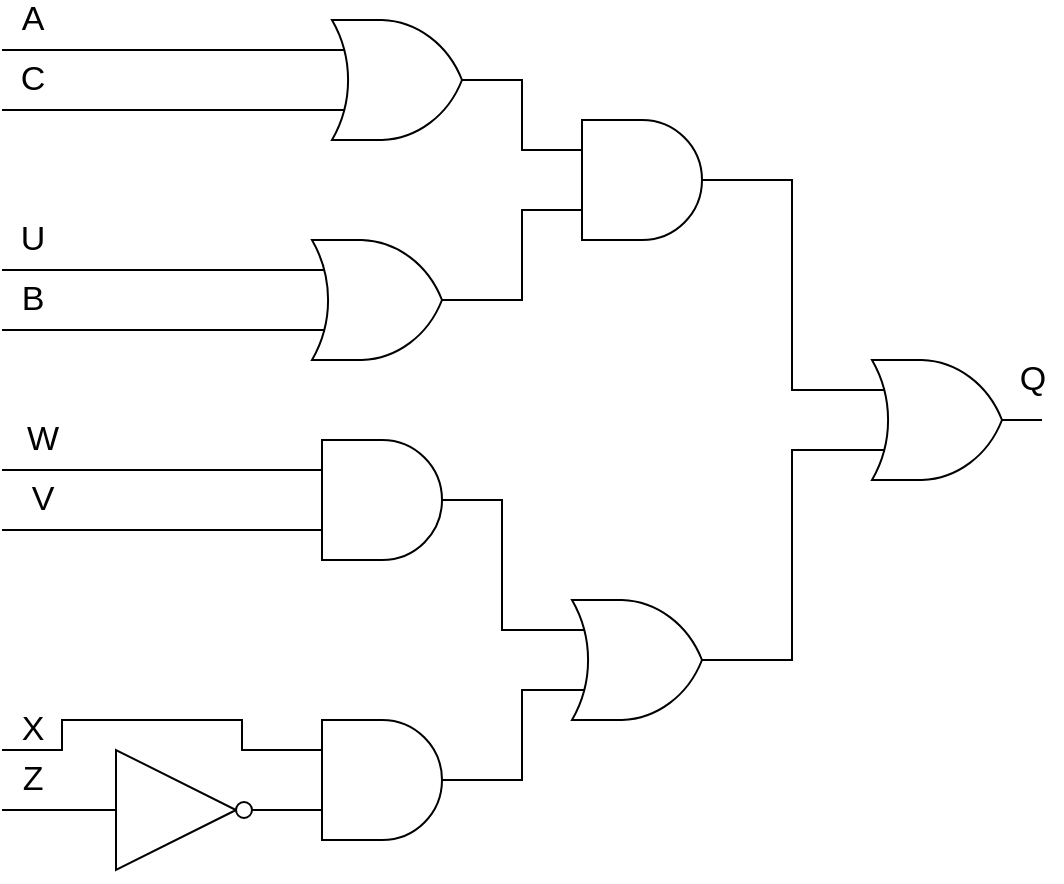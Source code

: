 <mxfile version="14.9.6" type="device"><diagram id="M_YJHN7siwfHRXaGazFv" name="Страница 1"><mxGraphModel dx="838" dy="480" grid="1" gridSize="10" guides="1" tooltips="1" connect="1" arrows="1" fold="1" page="1" pageScale="1" pageWidth="3300" pageHeight="4681" math="0" shadow="0"><root><mxCell id="0"/><mxCell id="1" parent="0"/><mxCell id="4zwqZ6GSVhIpAmXAMUz7-6" style="edgeStyle=orthogonalEdgeStyle;rounded=0;orthogonalLoop=1;jettySize=auto;html=1;exitX=0;exitY=0.25;exitDx=0;exitDy=0;exitPerimeter=0;endArrow=none;endFill=0;" edge="1" parent="1" source="4zwqZ6GSVhIpAmXAMUz7-1"><mxGeometry relative="1" as="geometry"><mxPoint x="120" y="145" as="targetPoint"/></mxGeometry></mxCell><mxCell id="4zwqZ6GSVhIpAmXAMUz7-7" style="edgeStyle=orthogonalEdgeStyle;rounded=0;orthogonalLoop=1;jettySize=auto;html=1;exitX=0;exitY=0.75;exitDx=0;exitDy=0;exitPerimeter=0;endArrow=none;endFill=0;" edge="1" parent="1" source="4zwqZ6GSVhIpAmXAMUz7-1"><mxGeometry relative="1" as="geometry"><mxPoint x="120" y="175" as="targetPoint"/></mxGeometry></mxCell><mxCell id="4zwqZ6GSVhIpAmXAMUz7-1" value="" style="verticalLabelPosition=bottom;shadow=0;dashed=0;align=center;html=1;verticalAlign=top;shape=mxgraph.electrical.logic_gates.logic_gate;operation=or;" vertex="1" parent="1"><mxGeometry x="270" y="130" width="100" height="60" as="geometry"/></mxCell><mxCell id="4zwqZ6GSVhIpAmXAMUz7-5" style="edgeStyle=orthogonalEdgeStyle;rounded=0;orthogonalLoop=1;jettySize=auto;html=1;exitX=1;exitY=0.5;exitDx=0;exitDy=0;exitPerimeter=0;entryX=0;entryY=0.75;entryDx=0;entryDy=0;entryPerimeter=0;endArrow=none;endFill=0;" edge="1" parent="1" source="4zwqZ6GSVhIpAmXAMUz7-2" target="4zwqZ6GSVhIpAmXAMUz7-3"><mxGeometry relative="1" as="geometry"/></mxCell><mxCell id="4zwqZ6GSVhIpAmXAMUz7-8" style="edgeStyle=orthogonalEdgeStyle;rounded=0;orthogonalLoop=1;jettySize=auto;html=1;exitX=0;exitY=0.25;exitDx=0;exitDy=0;exitPerimeter=0;endArrow=none;endFill=0;" edge="1" parent="1" source="4zwqZ6GSVhIpAmXAMUz7-2"><mxGeometry relative="1" as="geometry"><mxPoint x="120" y="255" as="targetPoint"/></mxGeometry></mxCell><mxCell id="4zwqZ6GSVhIpAmXAMUz7-9" style="edgeStyle=orthogonalEdgeStyle;rounded=0;orthogonalLoop=1;jettySize=auto;html=1;exitX=0;exitY=0.75;exitDx=0;exitDy=0;exitPerimeter=0;endArrow=none;endFill=0;" edge="1" parent="1" source="4zwqZ6GSVhIpAmXAMUz7-2"><mxGeometry relative="1" as="geometry"><mxPoint x="120" y="285" as="targetPoint"/></mxGeometry></mxCell><mxCell id="4zwqZ6GSVhIpAmXAMUz7-2" value="" style="verticalLabelPosition=bottom;shadow=0;dashed=0;align=center;html=1;verticalAlign=top;shape=mxgraph.electrical.logic_gates.logic_gate;operation=or;" vertex="1" parent="1"><mxGeometry x="260" y="240" width="100" height="60" as="geometry"/></mxCell><mxCell id="4zwqZ6GSVhIpAmXAMUz7-4" style="edgeStyle=orthogonalEdgeStyle;rounded=0;orthogonalLoop=1;jettySize=auto;html=1;exitX=0;exitY=0.25;exitDx=0;exitDy=0;exitPerimeter=0;entryX=1;entryY=0.5;entryDx=0;entryDy=0;entryPerimeter=0;endArrow=none;endFill=0;" edge="1" parent="1" source="4zwqZ6GSVhIpAmXAMUz7-3" target="4zwqZ6GSVhIpAmXAMUz7-1"><mxGeometry relative="1" as="geometry"><mxPoint x="380" y="160" as="targetPoint"/><Array as="points"><mxPoint x="380" y="195"/><mxPoint x="380" y="160"/></Array></mxGeometry></mxCell><mxCell id="4zwqZ6GSVhIpAmXAMUz7-3" value="" style="verticalLabelPosition=bottom;shadow=0;dashed=0;align=center;html=1;verticalAlign=top;shape=mxgraph.electrical.logic_gates.logic_gate;operation=and;" vertex="1" parent="1"><mxGeometry x="390" y="180" width="100" height="60" as="geometry"/></mxCell><mxCell id="4zwqZ6GSVhIpAmXAMUz7-11" style="edgeStyle=orthogonalEdgeStyle;rounded=0;orthogonalLoop=1;jettySize=auto;html=1;exitX=0;exitY=0.25;exitDx=0;exitDy=0;exitPerimeter=0;endArrow=none;endFill=0;" edge="1" parent="1" source="4zwqZ6GSVhIpAmXAMUz7-10"><mxGeometry relative="1" as="geometry"><mxPoint x="120" y="355" as="targetPoint"/></mxGeometry></mxCell><mxCell id="4zwqZ6GSVhIpAmXAMUz7-12" style="edgeStyle=orthogonalEdgeStyle;rounded=0;orthogonalLoop=1;jettySize=auto;html=1;exitX=0;exitY=0.75;exitDx=0;exitDy=0;exitPerimeter=0;endArrow=none;endFill=0;" edge="1" parent="1" source="4zwqZ6GSVhIpAmXAMUz7-10"><mxGeometry relative="1" as="geometry"><mxPoint x="120" y="385" as="targetPoint"/></mxGeometry></mxCell><mxCell id="4zwqZ6GSVhIpAmXAMUz7-22" style="edgeStyle=orthogonalEdgeStyle;rounded=0;orthogonalLoop=1;jettySize=auto;html=1;exitX=1;exitY=0.5;exitDx=0;exitDy=0;exitPerimeter=0;entryX=0;entryY=0.25;entryDx=0;entryDy=0;entryPerimeter=0;endArrow=none;endFill=0;" edge="1" parent="1" source="4zwqZ6GSVhIpAmXAMUz7-10" target="4zwqZ6GSVhIpAmXAMUz7-13"><mxGeometry relative="1" as="geometry"><Array as="points"><mxPoint x="370" y="370"/><mxPoint x="370" y="435"/></Array></mxGeometry></mxCell><mxCell id="4zwqZ6GSVhIpAmXAMUz7-10" value="&lt;span style=&quot;color: rgba(0 , 0 , 0 , 0) ; font-family: monospace ; font-size: 0px&quot;&gt;%3CmxGraphModel%3E%3Croot%3E%3CmxCell%20id%3D%220%22%2F%3E%3CmxCell%20id%3D%221%22%20parent%3D%220%22%2F%3E%3CmxCell%20id%3D%222%22%20value%3D%22%26lt%3Bfont%20style%3D%26quot%3Bfont-size%3A%2017px%26quot%3B%26gt%3BU%26lt%3B%2Ffont%26gt%3B%22%20style%3D%22text%3Bhtml%3D1%3Balign%3Dcenter%3BverticalAlign%3Dmiddle%3Bresizable%3D0%3Bpoints%3D%5B%5D%3Bautosize%3D1%3BstrokeColor%3Dnone%3B%22%20vertex%3D%221%22%20parent%3D%221%22%3E%3CmxGeometry%20x%3D%22185%22%20y%3D%22230%22%20width%3D%2230%22%20height%3D%2220%22%20as%3D%22geometry%22%2F%3E%3C%2FmxCell%3E%3C%2Froot%3E%3C%2FmxGraphModel%3E&lt;/span&gt;" style="verticalLabelPosition=bottom;shadow=0;dashed=0;align=center;html=1;verticalAlign=top;shape=mxgraph.electrical.logic_gates.logic_gate;operation=and;" vertex="1" parent="1"><mxGeometry x="260" y="340" width="100" height="60" as="geometry"/></mxCell><mxCell id="4zwqZ6GSVhIpAmXAMUz7-30" style="edgeStyle=orthogonalEdgeStyle;rounded=0;orthogonalLoop=1;jettySize=auto;html=1;exitX=1;exitY=0.5;exitDx=0;exitDy=0;exitPerimeter=0;entryX=0;entryY=0.75;entryDx=0;entryDy=0;entryPerimeter=0;endArrow=none;endFill=0;" edge="1" parent="1" source="4zwqZ6GSVhIpAmXAMUz7-13" target="4zwqZ6GSVhIpAmXAMUz7-29"><mxGeometry relative="1" as="geometry"/></mxCell><mxCell id="4zwqZ6GSVhIpAmXAMUz7-13" value="" style="verticalLabelPosition=bottom;shadow=0;dashed=0;align=center;html=1;verticalAlign=top;shape=mxgraph.electrical.logic_gates.logic_gate;operation=or;" vertex="1" parent="1"><mxGeometry x="390" y="420" width="100" height="60" as="geometry"/></mxCell><mxCell id="4zwqZ6GSVhIpAmXAMUz7-24" style="edgeStyle=orthogonalEdgeStyle;rounded=0;orthogonalLoop=1;jettySize=auto;html=1;exitX=0;exitY=0.5;exitDx=0;exitDy=0;exitPerimeter=0;endArrow=none;endFill=0;" edge="1" parent="1" source="4zwqZ6GSVhIpAmXAMUz7-14"><mxGeometry relative="1" as="geometry"><mxPoint x="120" y="525" as="targetPoint"/></mxGeometry></mxCell><mxCell id="4zwqZ6GSVhIpAmXAMUz7-14" value="" style="verticalLabelPosition=bottom;shadow=0;dashed=0;align=center;html=1;verticalAlign=top;shape=mxgraph.electrical.logic_gates.inverter_2" vertex="1" parent="1"><mxGeometry x="160" y="495" width="100" height="60" as="geometry"/></mxCell><mxCell id="4zwqZ6GSVhIpAmXAMUz7-16" value="&lt;font style=&quot;font-size: 17px&quot;&gt;A&lt;/font&gt;" style="text;html=1;align=center;verticalAlign=middle;resizable=0;points=[];autosize=1;strokeColor=none;" vertex="1" parent="1"><mxGeometry x="120" y="120" width="30" height="20" as="geometry"/></mxCell><mxCell id="4zwqZ6GSVhIpAmXAMUz7-17" value="&lt;font style=&quot;font-size: 17px&quot;&gt;C&lt;/font&gt;" style="text;html=1;align=center;verticalAlign=middle;resizable=0;points=[];autosize=1;strokeColor=none;" vertex="1" parent="1"><mxGeometry x="120" y="150" width="30" height="20" as="geometry"/></mxCell><mxCell id="4zwqZ6GSVhIpAmXAMUz7-18" value="&lt;font style=&quot;font-size: 17px&quot;&gt;U&lt;/font&gt;" style="text;html=1;align=center;verticalAlign=middle;resizable=0;points=[];autosize=1;strokeColor=none;" vertex="1" parent="1"><mxGeometry x="120" y="230" width="30" height="20" as="geometry"/></mxCell><mxCell id="4zwqZ6GSVhIpAmXAMUz7-19" value="&lt;font style=&quot;font-size: 17px&quot;&gt;B&lt;/font&gt;" style="text;html=1;align=center;verticalAlign=middle;resizable=0;points=[];autosize=1;strokeColor=none;" vertex="1" parent="1"><mxGeometry x="120" y="260" width="30" height="20" as="geometry"/></mxCell><mxCell id="4zwqZ6GSVhIpAmXAMUz7-20" value="&lt;font style=&quot;font-size: 17px&quot;&gt;W&lt;/font&gt;&lt;span style=&quot;color: rgba(0 , 0 , 0 , 0) ; font-family: monospace ; font-size: 0px&quot;&gt;%3CmxGraphModel%3E%3Croot%3E%3CmxCell%20id%3D%220%22%2F%3E%3CmxCell%20id%3D%221%22%20parent%3D%220%22%2F%3E%3CmxCell%20id%3D%222%22%20value%3D%22%26lt%3Bfont%20style%3D%26quot%3Bfont-size%3A%2017px%26quot%3B%26gt%3BU%26lt%3B%2Ffont%26gt%3B%22%20style%3D%22text%3Bhtml%3D1%3Balign%3Dcenter%3BverticalAlign%3Dmiddle%3Bresizable%3D0%3Bpoints%3D%5B%5D%3Bautosize%3D1%3BstrokeColor%3Dnone%3B%22%20vertex%3D%221%22%20parent%3D%221%22%3E%3CmxGeometry%20x%3D%22185%22%20y%3D%22230%22%20width%3D%2230%22%20height%3D%2220%22%20as%3D%22geometry%22%2F%3E%3C%2FmxCell%3E%3C%2Froot%3E%3C%2FmxGraphModel%3E&lt;/span&gt;" style="text;html=1;align=center;verticalAlign=middle;resizable=0;points=[];autosize=1;strokeColor=none;" vertex="1" parent="1"><mxGeometry x="125" y="330" width="30" height="20" as="geometry"/></mxCell><mxCell id="4zwqZ6GSVhIpAmXAMUz7-21" value="&lt;font style=&quot;font-size: 17px&quot;&gt;V&lt;/font&gt;" style="text;html=1;align=center;verticalAlign=middle;resizable=0;points=[];autosize=1;strokeColor=none;" vertex="1" parent="1"><mxGeometry x="125" y="360" width="30" height="20" as="geometry"/></mxCell><mxCell id="4zwqZ6GSVhIpAmXAMUz7-25" style="edgeStyle=orthogonalEdgeStyle;rounded=0;orthogonalLoop=1;jettySize=auto;html=1;exitX=0;exitY=0.25;exitDx=0;exitDy=0;exitPerimeter=0;endArrow=none;endFill=0;" edge="1" parent="1" source="4zwqZ6GSVhIpAmXAMUz7-23"><mxGeometry relative="1" as="geometry"><mxPoint x="120" y="495" as="targetPoint"/><Array as="points"><mxPoint x="240" y="495"/><mxPoint x="240" y="480"/><mxPoint x="150" y="480"/><mxPoint x="150" y="495"/></Array></mxGeometry></mxCell><mxCell id="4zwqZ6GSVhIpAmXAMUz7-28" style="edgeStyle=orthogonalEdgeStyle;rounded=0;orthogonalLoop=1;jettySize=auto;html=1;exitX=1;exitY=0.5;exitDx=0;exitDy=0;exitPerimeter=0;entryX=0;entryY=0.75;entryDx=0;entryDy=0;entryPerimeter=0;endArrow=none;endFill=0;" edge="1" parent="1" source="4zwqZ6GSVhIpAmXAMUz7-23" target="4zwqZ6GSVhIpAmXAMUz7-13"><mxGeometry relative="1" as="geometry"/></mxCell><mxCell id="4zwqZ6GSVhIpAmXAMUz7-23" value="&lt;span style=&quot;color: rgba(0 , 0 , 0 , 0) ; font-family: monospace ; font-size: 0px&quot;&gt;%3CmxGraphModel%3E%3Croot%3E%3CmxCell%20id%3D%220%22%2F%3E%3CmxCell%20id%3D%221%22%20parent%3D%220%22%2F%3E%3CmxCell%20id%3D%222%22%20value%3D%22%26lt%3Bfont%20style%3D%26quot%3Bfont-size%3A%2017px%26quot%3B%26gt%3BU%26lt%3B%2Ffont%26gt%3B%22%20style%3D%22text%3Bhtml%3D1%3Balign%3Dcenter%3BverticalAlign%3Dmiddle%3Bresizable%3D0%3Bpoints%3D%5B%5D%3Bautosize%3D1%3BstrokeColor%3Dnone%3B%22%20vertex%3D%221%22%20parent%3D%221%22%3E%3CmxGeometry%20x%3D%22185%22%20y%3D%22230%22%20width%3D%2230%22%20height%3D%2220%22%20as%3D%22geometry%22%2F%3E%3C%2FmxCell%3E%3C%2Froot%3E%3C%2FmxGraphModel%3E&lt;/span&gt;" style="verticalLabelPosition=bottom;shadow=0;dashed=0;align=center;html=1;verticalAlign=top;shape=mxgraph.electrical.logic_gates.logic_gate;operation=and;" vertex="1" parent="1"><mxGeometry x="260" y="480" width="100" height="60" as="geometry"/></mxCell><mxCell id="4zwqZ6GSVhIpAmXAMUz7-26" value="&lt;font style=&quot;font-size: 17px&quot;&gt;X&lt;/font&gt;" style="text;html=1;align=center;verticalAlign=middle;resizable=0;points=[];autosize=1;strokeColor=none;" vertex="1" parent="1"><mxGeometry x="120" y="475" width="30" height="20" as="geometry"/></mxCell><mxCell id="4zwqZ6GSVhIpAmXAMUz7-27" value="&lt;font style=&quot;font-size: 17px&quot;&gt;Z&lt;/font&gt;" style="text;html=1;align=center;verticalAlign=middle;resizable=0;points=[];autosize=1;strokeColor=none;" vertex="1" parent="1"><mxGeometry x="120" y="500" width="30" height="20" as="geometry"/></mxCell><mxCell id="4zwqZ6GSVhIpAmXAMUz7-31" style="edgeStyle=orthogonalEdgeStyle;rounded=0;orthogonalLoop=1;jettySize=auto;html=1;exitX=0;exitY=0.25;exitDx=0;exitDy=0;exitPerimeter=0;entryX=1;entryY=0.5;entryDx=0;entryDy=0;entryPerimeter=0;endArrow=none;endFill=0;" edge="1" parent="1" source="4zwqZ6GSVhIpAmXAMUz7-29" target="4zwqZ6GSVhIpAmXAMUz7-3"><mxGeometry relative="1" as="geometry"/></mxCell><mxCell id="4zwqZ6GSVhIpAmXAMUz7-29" value="" style="verticalLabelPosition=bottom;shadow=0;dashed=0;align=center;html=1;verticalAlign=top;shape=mxgraph.electrical.logic_gates.logic_gate;operation=or;" vertex="1" parent="1"><mxGeometry x="540" y="300" width="100" height="60" as="geometry"/></mxCell><mxCell id="4zwqZ6GSVhIpAmXAMUz7-32" value="&lt;span style=&quot;font-size: 17px&quot;&gt;Q&lt;/span&gt;" style="text;html=1;align=center;verticalAlign=middle;resizable=0;points=[];autosize=1;strokeColor=none;" vertex="1" parent="1"><mxGeometry x="620" y="300" width="30" height="20" as="geometry"/></mxCell></root></mxGraphModel></diagram></mxfile>